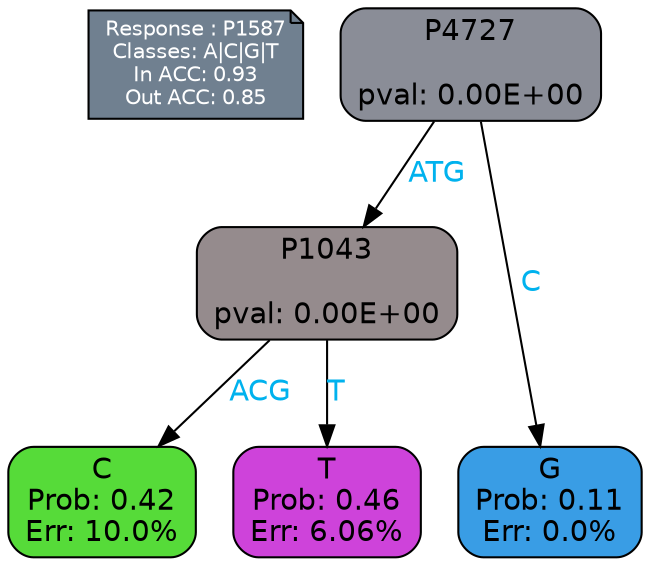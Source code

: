 digraph Tree {
node [shape=box, style="filled, rounded", color="black", fontname=helvetica] ;
graph [ranksep=equally, splines=polylines, bgcolor=transparent, dpi=600] ;
edge [fontname=helvetica] ;
LEGEND [label="Response : P1587
Classes: A|C|G|T
In ACC: 0.93
Out ACC: 0.85
",shape=note,align=left,style=filled,fillcolor="slategray",fontcolor="white",fontsize=10];1 [label="P4727

pval: 0.00E+00", fillcolor="#8a8d97"] ;
2 [label="P1043

pval: 0.00E+00", fillcolor="#958b8d"] ;
3 [label="C
Prob: 0.42
Err: 10.0%", fillcolor="#56db39"] ;
4 [label="T
Prob: 0.46
Err: 6.06%", fillcolor="#ce43da"] ;
5 [label="G
Prob: 0.11
Err: 0.0%", fillcolor="#399de5"] ;
1 -> 2 [label="ATG",fontcolor=deepskyblue2] ;
1 -> 5 [label="C",fontcolor=deepskyblue2] ;
2 -> 3 [label="ACG",fontcolor=deepskyblue2] ;
2 -> 4 [label="T",fontcolor=deepskyblue2] ;
{rank = same; 3;4;5;}{rank = same; LEGEND;1;}}